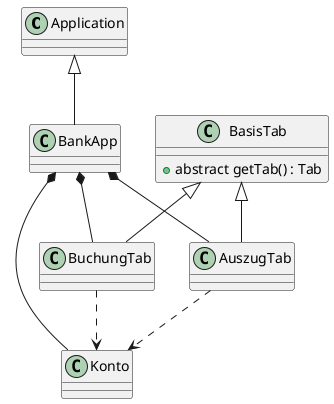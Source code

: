 @startuml
class Application {
}
class BankApp {
}
Application <|--BankApp

class AuszugTab {
}
class BuchungTab {
}
BasisTab <|-- BuchungTab
BasisTab <|-- AuszugTab
class BasisTab {
    + abstract getTab() : Tab
}

class Konto {
}

BankApp *-- Konto
BankApp *-- AuszugTab
BankApp *-- BuchungTab

AuszugTab ..> Konto
BuchungTab ..> Konto

@enduml